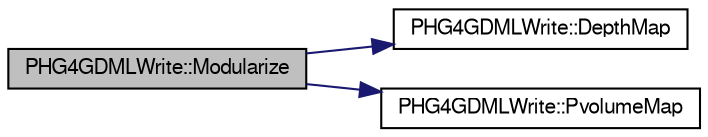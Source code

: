 digraph "PHG4GDMLWrite::Modularize"
{
  bgcolor="transparent";
  edge [fontname="FreeSans",fontsize="10",labelfontname="FreeSans",labelfontsize="10"];
  node [fontname="FreeSans",fontsize="10",shape=record];
  rankdir="LR";
  Node1 [label="PHG4GDMLWrite::Modularize",height=0.2,width=0.4,color="black", fillcolor="grey75", style="filled" fontcolor="black"];
  Node1 -> Node2 [color="midnightblue",fontsize="10",style="solid",fontname="FreeSans"];
  Node2 [label="PHG4GDMLWrite::DepthMap",height=0.2,width=0.4,color="black",URL="$dd/db5/classPHG4GDMLWrite.html#a099cab4efecd7c380b4cccb20e544468"];
  Node1 -> Node3 [color="midnightblue",fontsize="10",style="solid",fontname="FreeSans"];
  Node3 [label="PHG4GDMLWrite::PvolumeMap",height=0.2,width=0.4,color="black",URL="$dd/db5/classPHG4GDMLWrite.html#a5d7b946e4ad333a52fe5f3f05b03c1e9"];
}
